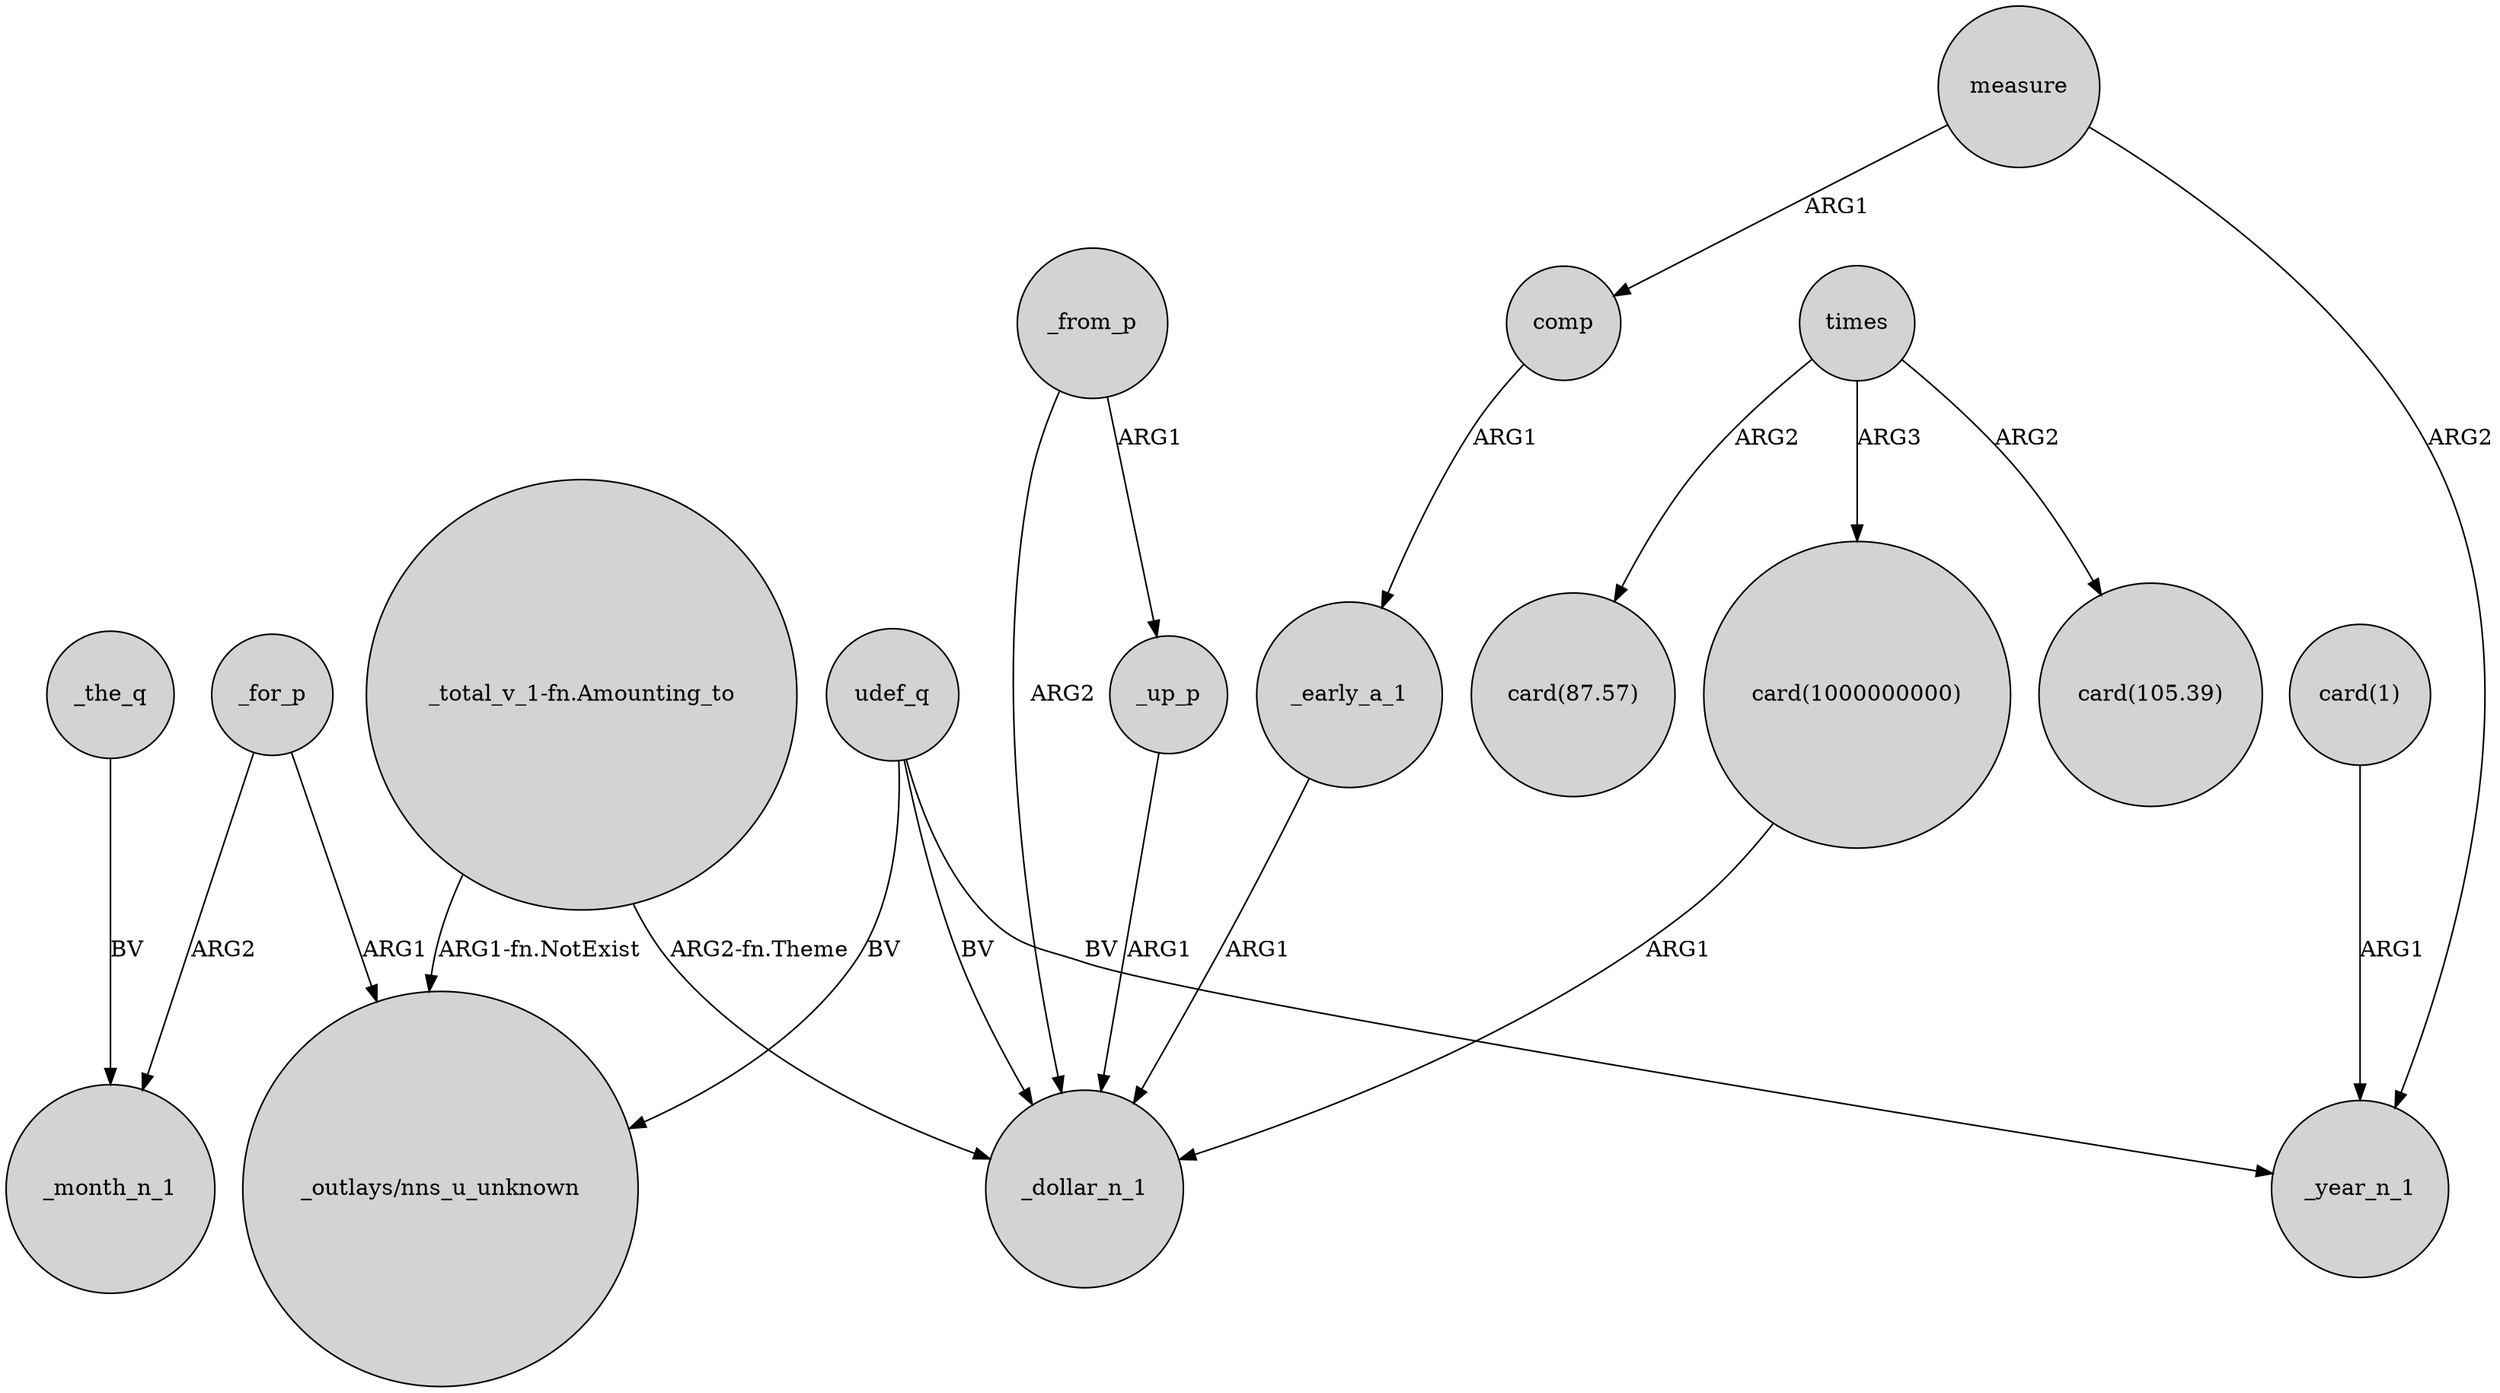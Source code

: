 digraph {
	node [shape=circle style=filled]
	_for_p -> _month_n_1 [label=ARG2]
	_early_a_1 -> _dollar_n_1 [label=ARG1]
	measure -> _year_n_1 [label=ARG2]
	"_total_v_1-fn.Amounting_to" -> "_outlays/nns_u_unknown" [label="ARG1-fn.NotExist"]
	_from_p -> _up_p [label=ARG1]
	udef_q -> "_outlays/nns_u_unknown" [label=BV]
	measure -> comp [label=ARG1]
	times -> "card(105.39)" [label=ARG2]
	times -> "card(1000000000)" [label=ARG3]
	_the_q -> _month_n_1 [label=BV]
	_for_p -> "_outlays/nns_u_unknown" [label=ARG1]
	times -> "card(87.57)" [label=ARG2]
	"card(1)" -> _year_n_1 [label=ARG1]
	_up_p -> _dollar_n_1 [label=ARG1]
	udef_q -> _year_n_1 [label=BV]
	"card(1000000000)" -> _dollar_n_1 [label=ARG1]
	_from_p -> _dollar_n_1 [label=ARG2]
	"_total_v_1-fn.Amounting_to" -> _dollar_n_1 [label="ARG2-fn.Theme"]
	comp -> _early_a_1 [label=ARG1]
	udef_q -> _dollar_n_1 [label=BV]
}

